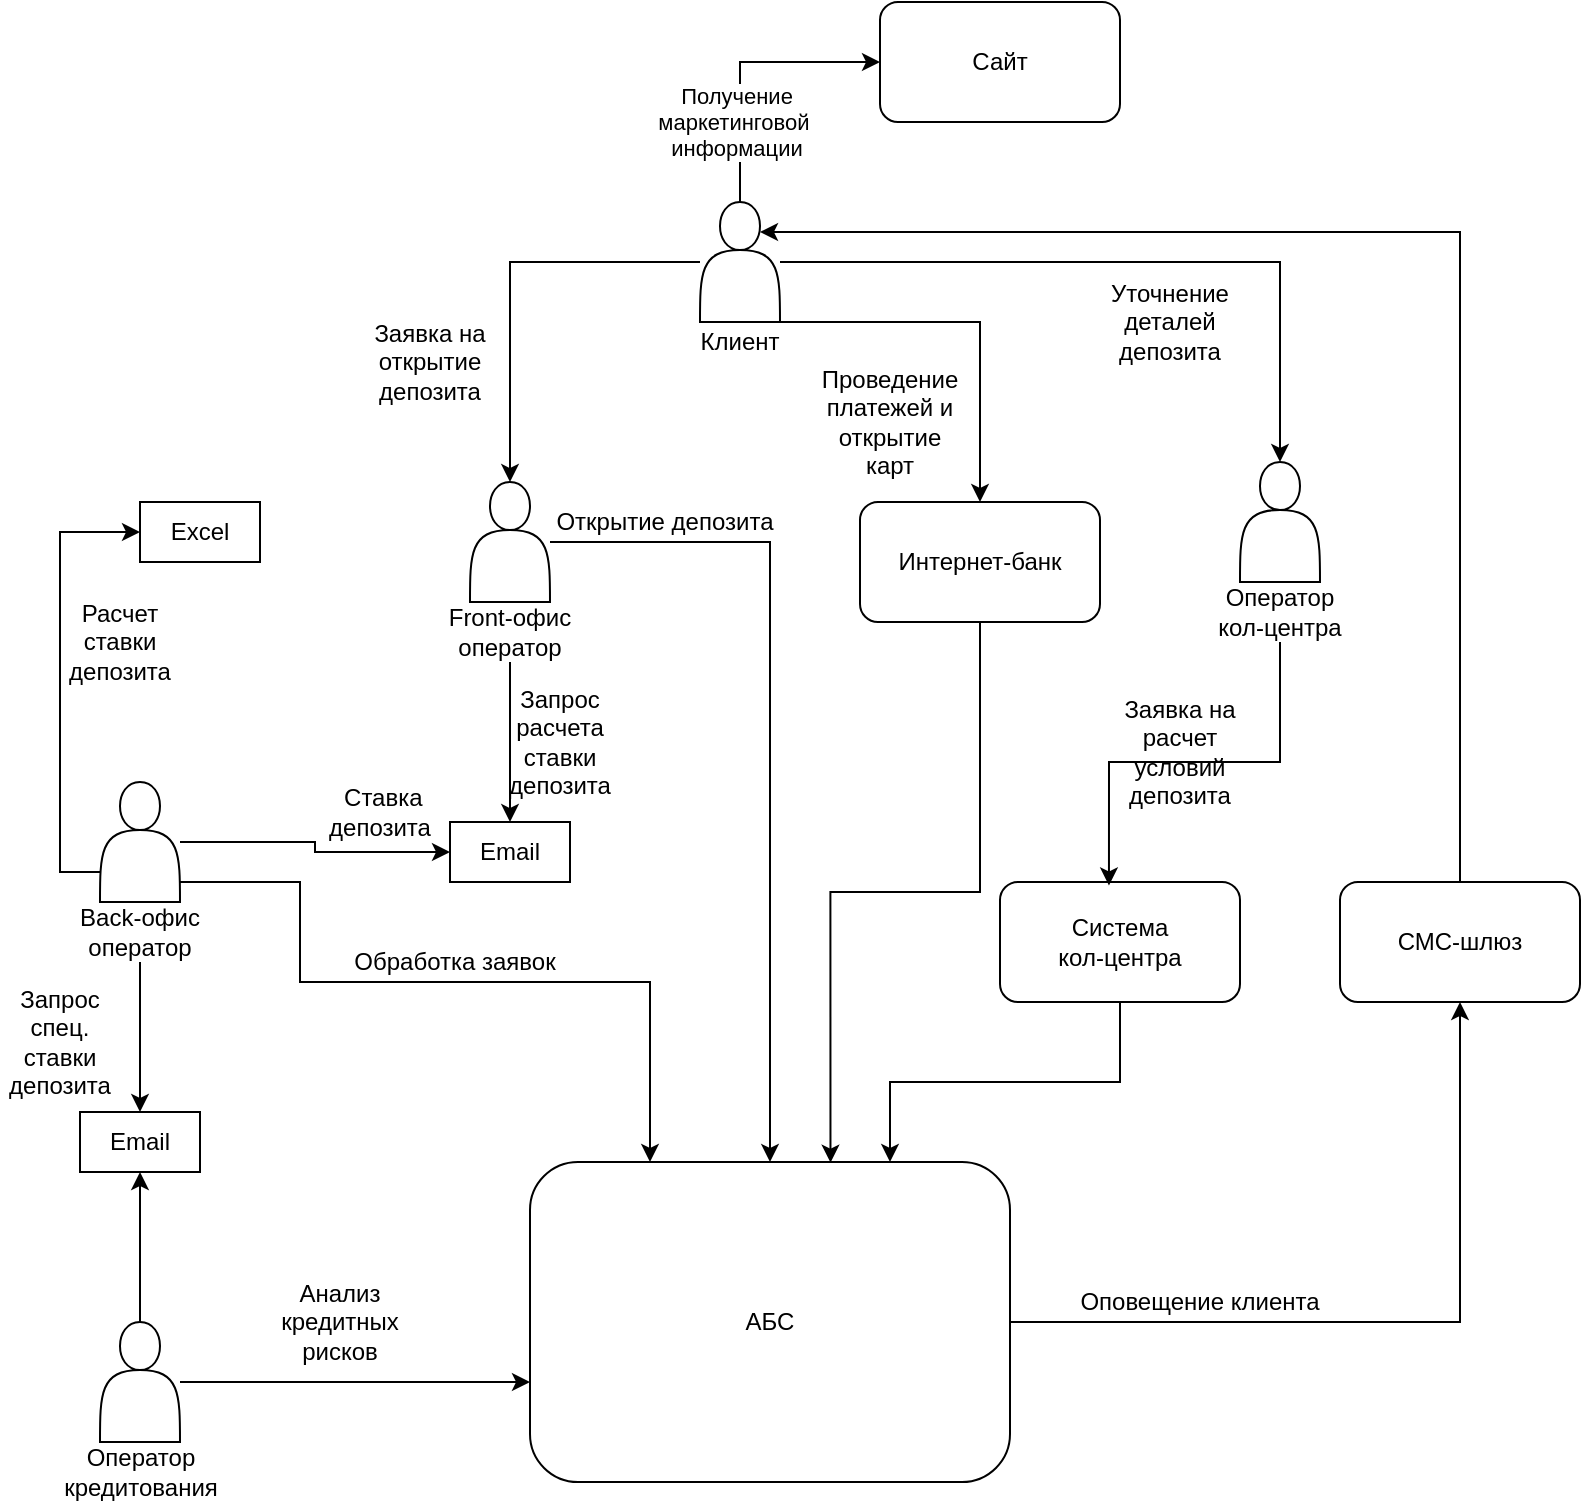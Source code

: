<mxfile version="27.0.9">
  <diagram name="Page-1" id="ePmeiAxrrtv847M6QSjW">
    <mxGraphModel dx="854" dy="435" grid="1" gridSize="10" guides="1" tooltips="1" connect="1" arrows="1" fold="1" page="1" pageScale="1" pageWidth="827" pageHeight="1169" math="0" shadow="0">
      <root>
        <mxCell id="0" />
        <mxCell id="1" parent="0" />
        <mxCell id="FcxPhR3n-TihV3jNZaZI-44" style="edgeStyle=orthogonalEdgeStyle;rounded=0;orthogonalLoop=1;jettySize=auto;html=1;entryX=0.5;entryY=1;entryDx=0;entryDy=0;" parent="1" source="FcxPhR3n-TihV3jNZaZI-1" target="FcxPhR3n-TihV3jNZaZI-43" edge="1">
          <mxGeometry relative="1" as="geometry" />
        </mxCell>
        <mxCell id="FcxPhR3n-TihV3jNZaZI-1" value="АБС" style="rounded=1;whiteSpace=wrap;html=1;" parent="1" vertex="1">
          <mxGeometry x="285" y="610" width="240" height="160" as="geometry" />
        </mxCell>
        <mxCell id="FcxPhR3n-TihV3jNZaZI-16" style="edgeStyle=orthogonalEdgeStyle;rounded=0;orthogonalLoop=1;jettySize=auto;html=1;entryX=0.5;entryY=0;entryDx=0;entryDy=0;" parent="1" source="FcxPhR3n-TihV3jNZaZI-4" target="FcxPhR3n-TihV3jNZaZI-10" edge="1">
          <mxGeometry relative="1" as="geometry" />
        </mxCell>
        <mxCell id="FcxPhR3n-TihV3jNZaZI-17" style="edgeStyle=orthogonalEdgeStyle;rounded=0;orthogonalLoop=1;jettySize=auto;html=1;entryX=0.5;entryY=0;entryDx=0;entryDy=0;" parent="1" source="FcxPhR3n-TihV3jNZaZI-4" target="FcxPhR3n-TihV3jNZaZI-6" edge="1">
          <mxGeometry relative="1" as="geometry" />
        </mxCell>
        <mxCell id="izAX0C8F-F5LqZ6X57Kr-2" style="edgeStyle=orthogonalEdgeStyle;rounded=0;orthogonalLoop=1;jettySize=auto;html=1;entryX=0;entryY=0.5;entryDx=0;entryDy=0;" edge="1" parent="1" source="FcxPhR3n-TihV3jNZaZI-4" target="izAX0C8F-F5LqZ6X57Kr-1">
          <mxGeometry relative="1" as="geometry">
            <Array as="points">
              <mxPoint x="390" y="60" />
            </Array>
          </mxGeometry>
        </mxCell>
        <mxCell id="izAX0C8F-F5LqZ6X57Kr-4" value="Получение&lt;div&gt;маркетинговой&amp;nbsp;&lt;/div&gt;&lt;div&gt;информации&lt;/div&gt;" style="edgeLabel;html=1;align=center;verticalAlign=middle;resizable=0;points=[];" vertex="1" connectable="0" parent="izAX0C8F-F5LqZ6X57Kr-2">
          <mxGeometry x="-0.431" y="2" relative="1" as="geometry">
            <mxPoint as="offset" />
          </mxGeometry>
        </mxCell>
        <mxCell id="FcxPhR3n-TihV3jNZaZI-4" value="" style="shape=actor;whiteSpace=wrap;html=1;" parent="1" vertex="1">
          <mxGeometry x="370" y="130" width="40" height="60" as="geometry" />
        </mxCell>
        <mxCell id="FcxPhR3n-TihV3jNZaZI-5" value="Клиент" style="text;html=1;align=center;verticalAlign=middle;whiteSpace=wrap;rounded=0;" parent="1" vertex="1">
          <mxGeometry x="370" y="190" width="40" height="20" as="geometry" />
        </mxCell>
        <mxCell id="FcxPhR3n-TihV3jNZaZI-41" style="edgeStyle=orthogonalEdgeStyle;rounded=0;orthogonalLoop=1;jettySize=auto;html=1;entryX=0.5;entryY=0;entryDx=0;entryDy=0;" parent="1" source="FcxPhR3n-TihV3jNZaZI-6" target="FcxPhR3n-TihV3jNZaZI-1" edge="1">
          <mxGeometry relative="1" as="geometry">
            <Array as="points">
              <mxPoint x="405" y="300" />
            </Array>
          </mxGeometry>
        </mxCell>
        <mxCell id="FcxPhR3n-TihV3jNZaZI-6" value="" style="shape=actor;whiteSpace=wrap;html=1;" parent="1" vertex="1">
          <mxGeometry x="255" y="270" width="40" height="60" as="geometry" />
        </mxCell>
        <mxCell id="FcxPhR3n-TihV3jNZaZI-27" style="edgeStyle=orthogonalEdgeStyle;rounded=0;orthogonalLoop=1;jettySize=auto;html=1;entryX=0.5;entryY=0;entryDx=0;entryDy=0;" parent="1" source="FcxPhR3n-TihV3jNZaZI-7" target="FcxPhR3n-TihV3jNZaZI-26" edge="1">
          <mxGeometry relative="1" as="geometry" />
        </mxCell>
        <mxCell id="FcxPhR3n-TihV3jNZaZI-7" value="Front-офис оператор" style="text;html=1;align=center;verticalAlign=middle;whiteSpace=wrap;rounded=0;" parent="1" vertex="1">
          <mxGeometry x="240" y="330" width="70" height="30" as="geometry" />
        </mxCell>
        <mxCell id="izAX0C8F-F5LqZ6X57Kr-13" style="edgeStyle=orthogonalEdgeStyle;rounded=0;orthogonalLoop=1;jettySize=auto;html=1;entryX=0.5;entryY=1;entryDx=0;entryDy=0;" edge="1" parent="1" source="FcxPhR3n-TihV3jNZaZI-8" target="izAX0C8F-F5LqZ6X57Kr-11">
          <mxGeometry relative="1" as="geometry" />
        </mxCell>
        <mxCell id="FcxPhR3n-TihV3jNZaZI-8" value="" style="shape=actor;whiteSpace=wrap;html=1;" parent="1" vertex="1">
          <mxGeometry x="70" y="690" width="40" height="60" as="geometry" />
        </mxCell>
        <mxCell id="FcxPhR3n-TihV3jNZaZI-9" value="Оператор кредитования" style="text;html=1;align=center;verticalAlign=middle;whiteSpace=wrap;rounded=0;" parent="1" vertex="1">
          <mxGeometry x="47.5" y="750" width="85" height="30" as="geometry" />
        </mxCell>
        <mxCell id="FcxPhR3n-TihV3jNZaZI-10" value="" style="shape=actor;whiteSpace=wrap;html=1;" parent="1" vertex="1">
          <mxGeometry x="640" y="260" width="40" height="60" as="geometry" />
        </mxCell>
        <mxCell id="FcxPhR3n-TihV3jNZaZI-11" value="Оператор&lt;div&gt;кол-центра&lt;/div&gt;" style="text;html=1;align=center;verticalAlign=middle;whiteSpace=wrap;rounded=0;" parent="1" vertex="1">
          <mxGeometry x="625" y="320" width="70" height="30" as="geometry" />
        </mxCell>
        <mxCell id="FcxPhR3n-TihV3jNZaZI-39" style="edgeStyle=orthogonalEdgeStyle;rounded=0;orthogonalLoop=1;jettySize=auto;html=1;entryX=0.25;entryY=0;entryDx=0;entryDy=0;" parent="1" source="FcxPhR3n-TihV3jNZaZI-12" target="FcxPhR3n-TihV3jNZaZI-1" edge="1">
          <mxGeometry relative="1" as="geometry">
            <Array as="points">
              <mxPoint x="170" y="470" />
              <mxPoint x="170" y="520" />
              <mxPoint x="345" y="520" />
            </Array>
          </mxGeometry>
        </mxCell>
        <mxCell id="FcxPhR3n-TihV3jNZaZI-12" value="" style="shape=actor;whiteSpace=wrap;html=1;" parent="1" vertex="1">
          <mxGeometry x="70" y="420" width="40" height="60" as="geometry" />
        </mxCell>
        <mxCell id="FcxPhR3n-TihV3jNZaZI-30" style="edgeStyle=orthogonalEdgeStyle;rounded=0;orthogonalLoop=1;jettySize=auto;html=1;entryX=0;entryY=0.5;entryDx=0;entryDy=0;exitX=0;exitY=0.75;exitDx=0;exitDy=0;" parent="1" source="FcxPhR3n-TihV3jNZaZI-12" target="FcxPhR3n-TihV3jNZaZI-29" edge="1">
          <mxGeometry relative="1" as="geometry">
            <Array as="points">
              <mxPoint x="50" y="465" />
              <mxPoint x="50" y="295" />
            </Array>
          </mxGeometry>
        </mxCell>
        <mxCell id="FcxPhR3n-TihV3jNZaZI-35" style="edgeStyle=orthogonalEdgeStyle;rounded=0;orthogonalLoop=1;jettySize=auto;html=1;" parent="1" source="FcxPhR3n-TihV3jNZaZI-13" target="izAX0C8F-F5LqZ6X57Kr-11" edge="1">
          <mxGeometry relative="1" as="geometry" />
        </mxCell>
        <mxCell id="FcxPhR3n-TihV3jNZaZI-13" value="Back-офис оператор" style="text;html=1;align=center;verticalAlign=middle;whiteSpace=wrap;rounded=0;" parent="1" vertex="1">
          <mxGeometry x="55" y="480" width="70" height="30" as="geometry" />
        </mxCell>
        <mxCell id="FcxPhR3n-TihV3jNZaZI-18" value="&lt;div&gt;Уточнение деталей депозита&lt;/div&gt;" style="text;html=1;align=center;verticalAlign=middle;whiteSpace=wrap;rounded=0;" parent="1" vertex="1">
          <mxGeometry x="570" y="170" width="70" height="40" as="geometry" />
        </mxCell>
        <mxCell id="FcxPhR3n-TihV3jNZaZI-19" value="Заявка на открытие депозита" style="text;html=1;align=center;verticalAlign=middle;whiteSpace=wrap;rounded=0;" parent="1" vertex="1">
          <mxGeometry x="200" y="190" width="70" height="40" as="geometry" />
        </mxCell>
        <mxCell id="FcxPhR3n-TihV3jNZaZI-25" style="edgeStyle=orthogonalEdgeStyle;rounded=0;orthogonalLoop=1;jettySize=auto;html=1;entryX=0.75;entryY=0;entryDx=0;entryDy=0;" parent="1" source="FcxPhR3n-TihV3jNZaZI-20" target="FcxPhR3n-TihV3jNZaZI-1" edge="1">
          <mxGeometry relative="1" as="geometry" />
        </mxCell>
        <mxCell id="FcxPhR3n-TihV3jNZaZI-20" value="&lt;div&gt;Система&lt;/div&gt;кол-центра" style="rounded=1;whiteSpace=wrap;html=1;" parent="1" vertex="1">
          <mxGeometry x="520" y="470" width="120" height="60" as="geometry" />
        </mxCell>
        <mxCell id="FcxPhR3n-TihV3jNZaZI-21" style="edgeStyle=orthogonalEdgeStyle;rounded=0;orthogonalLoop=1;jettySize=auto;html=1;entryX=0.454;entryY=0.029;entryDx=0;entryDy=0;entryPerimeter=0;" parent="1" source="FcxPhR3n-TihV3jNZaZI-11" target="FcxPhR3n-TihV3jNZaZI-20" edge="1">
          <mxGeometry relative="1" as="geometry" />
        </mxCell>
        <mxCell id="FcxPhR3n-TihV3jNZaZI-22" value="Заявка на расчет условий депозита" style="text;html=1;align=center;verticalAlign=middle;whiteSpace=wrap;rounded=0;" parent="1" vertex="1">
          <mxGeometry x="570" y="370" width="80" height="70" as="geometry" />
        </mxCell>
        <mxCell id="FcxPhR3n-TihV3jNZaZI-26" value="Email" style="rounded=0;whiteSpace=wrap;html=1;" parent="1" vertex="1">
          <mxGeometry x="245" y="440" width="60" height="30" as="geometry" />
        </mxCell>
        <mxCell id="FcxPhR3n-TihV3jNZaZI-28" value="Запрос расчета ставки депозита" style="text;html=1;align=center;verticalAlign=middle;whiteSpace=wrap;rounded=0;" parent="1" vertex="1">
          <mxGeometry x="270" y="370" width="60" height="60" as="geometry" />
        </mxCell>
        <mxCell id="FcxPhR3n-TihV3jNZaZI-29" value="Excel" style="rounded=0;whiteSpace=wrap;html=1;" parent="1" vertex="1">
          <mxGeometry x="90" y="280" width="60" height="30" as="geometry" />
        </mxCell>
        <mxCell id="FcxPhR3n-TihV3jNZaZI-31" value="Расчет ставки депозита" style="text;html=1;align=center;verticalAlign=middle;whiteSpace=wrap;rounded=0;" parent="1" vertex="1">
          <mxGeometry x="50" y="320" width="60" height="60" as="geometry" />
        </mxCell>
        <mxCell id="FcxPhR3n-TihV3jNZaZI-33" style="edgeStyle=orthogonalEdgeStyle;rounded=0;orthogonalLoop=1;jettySize=auto;html=1;" parent="1" source="FcxPhR3n-TihV3jNZaZI-12" target="FcxPhR3n-TihV3jNZaZI-26" edge="1">
          <mxGeometry relative="1" as="geometry">
            <Array as="points" />
          </mxGeometry>
        </mxCell>
        <mxCell id="FcxPhR3n-TihV3jNZaZI-34" value="&amp;nbsp;Ставка депозита" style="text;html=1;align=center;verticalAlign=middle;whiteSpace=wrap;rounded=0;" parent="1" vertex="1">
          <mxGeometry x="180" y="420" width="60" height="30" as="geometry" />
        </mxCell>
        <mxCell id="FcxPhR3n-TihV3jNZaZI-36" value="Запрос спец. ставки депозита" style="text;html=1;align=center;verticalAlign=middle;whiteSpace=wrap;rounded=0;" parent="1" vertex="1">
          <mxGeometry x="20" y="520" width="60" height="60" as="geometry" />
        </mxCell>
        <mxCell id="FcxPhR3n-TihV3jNZaZI-37" style="edgeStyle=orthogonalEdgeStyle;rounded=0;orthogonalLoop=1;jettySize=auto;html=1;" parent="1" source="FcxPhR3n-TihV3jNZaZI-8" edge="1">
          <mxGeometry relative="1" as="geometry">
            <mxPoint x="285" y="720" as="targetPoint" />
            <Array as="points">
              <mxPoint x="284" y="720" />
            </Array>
          </mxGeometry>
        </mxCell>
        <mxCell id="FcxPhR3n-TihV3jNZaZI-38" value="Анализ кредитных рисков" style="text;html=1;align=center;verticalAlign=middle;whiteSpace=wrap;rounded=0;" parent="1" vertex="1">
          <mxGeometry x="160" y="670" width="60" height="40" as="geometry" />
        </mxCell>
        <mxCell id="FcxPhR3n-TihV3jNZaZI-40" value="Обработка заявок" style="text;html=1;align=center;verticalAlign=middle;whiteSpace=wrap;rounded=0;" parent="1" vertex="1">
          <mxGeometry x="185" y="500" width="125" height="20" as="geometry" />
        </mxCell>
        <mxCell id="FcxPhR3n-TihV3jNZaZI-42" value="Открытие депозита" style="text;html=1;align=center;verticalAlign=middle;whiteSpace=wrap;rounded=0;" parent="1" vertex="1">
          <mxGeometry x="295" y="280" width="115" height="20" as="geometry" />
        </mxCell>
        <mxCell id="FcxPhR3n-TihV3jNZaZI-43" value="СМС-шлюз" style="rounded=1;whiteSpace=wrap;html=1;" parent="1" vertex="1">
          <mxGeometry x="690" y="470" width="120" height="60" as="geometry" />
        </mxCell>
        <mxCell id="FcxPhR3n-TihV3jNZaZI-45" style="edgeStyle=orthogonalEdgeStyle;rounded=0;orthogonalLoop=1;jettySize=auto;html=1;entryX=0.75;entryY=0.25;entryDx=0;entryDy=0;entryPerimeter=0;" parent="1" source="FcxPhR3n-TihV3jNZaZI-43" target="FcxPhR3n-TihV3jNZaZI-4" edge="1">
          <mxGeometry relative="1" as="geometry">
            <Array as="points">
              <mxPoint x="750" y="145" />
            </Array>
          </mxGeometry>
        </mxCell>
        <mxCell id="FcxPhR3n-TihV3jNZaZI-46" value="Оповещение клиента" style="text;html=1;align=center;verticalAlign=middle;whiteSpace=wrap;rounded=0;" parent="1" vertex="1">
          <mxGeometry x="540" y="670" width="160" height="20" as="geometry" />
        </mxCell>
        <mxCell id="izAX0C8F-F5LqZ6X57Kr-1" value="Сайт" style="rounded=1;whiteSpace=wrap;html=1;" vertex="1" parent="1">
          <mxGeometry x="460" y="30" width="120" height="60" as="geometry" />
        </mxCell>
        <mxCell id="izAX0C8F-F5LqZ6X57Kr-5" value="Интернет-банк" style="rounded=1;whiteSpace=wrap;html=1;" vertex="1" parent="1">
          <mxGeometry x="450" y="280" width="120" height="60" as="geometry" />
        </mxCell>
        <mxCell id="izAX0C8F-F5LqZ6X57Kr-6" style="edgeStyle=orthogonalEdgeStyle;rounded=0;orthogonalLoop=1;jettySize=auto;html=1;entryX=0.5;entryY=0;entryDx=0;entryDy=0;" edge="1" parent="1" source="FcxPhR3n-TihV3jNZaZI-5" target="izAX0C8F-F5LqZ6X57Kr-5">
          <mxGeometry relative="1" as="geometry">
            <Array as="points">
              <mxPoint x="510" y="190" />
            </Array>
          </mxGeometry>
        </mxCell>
        <mxCell id="izAX0C8F-F5LqZ6X57Kr-8" value="&lt;div&gt;Проведение платежей и открытие карт&lt;/div&gt;" style="text;html=1;align=center;verticalAlign=middle;whiteSpace=wrap;rounded=0;" vertex="1" parent="1">
          <mxGeometry x="430" y="220" width="70" height="40" as="geometry" />
        </mxCell>
        <mxCell id="izAX0C8F-F5LqZ6X57Kr-9" style="edgeStyle=orthogonalEdgeStyle;rounded=0;orthogonalLoop=1;jettySize=auto;html=1;entryX=0.626;entryY=0.002;entryDx=0;entryDy=0;entryPerimeter=0;" edge="1" parent="1" source="izAX0C8F-F5LqZ6X57Kr-5" target="FcxPhR3n-TihV3jNZaZI-1">
          <mxGeometry relative="1" as="geometry" />
        </mxCell>
        <mxCell id="izAX0C8F-F5LqZ6X57Kr-11" value="Email" style="rounded=0;whiteSpace=wrap;html=1;" vertex="1" parent="1">
          <mxGeometry x="60" y="585" width="60" height="30" as="geometry" />
        </mxCell>
      </root>
    </mxGraphModel>
  </diagram>
</mxfile>
